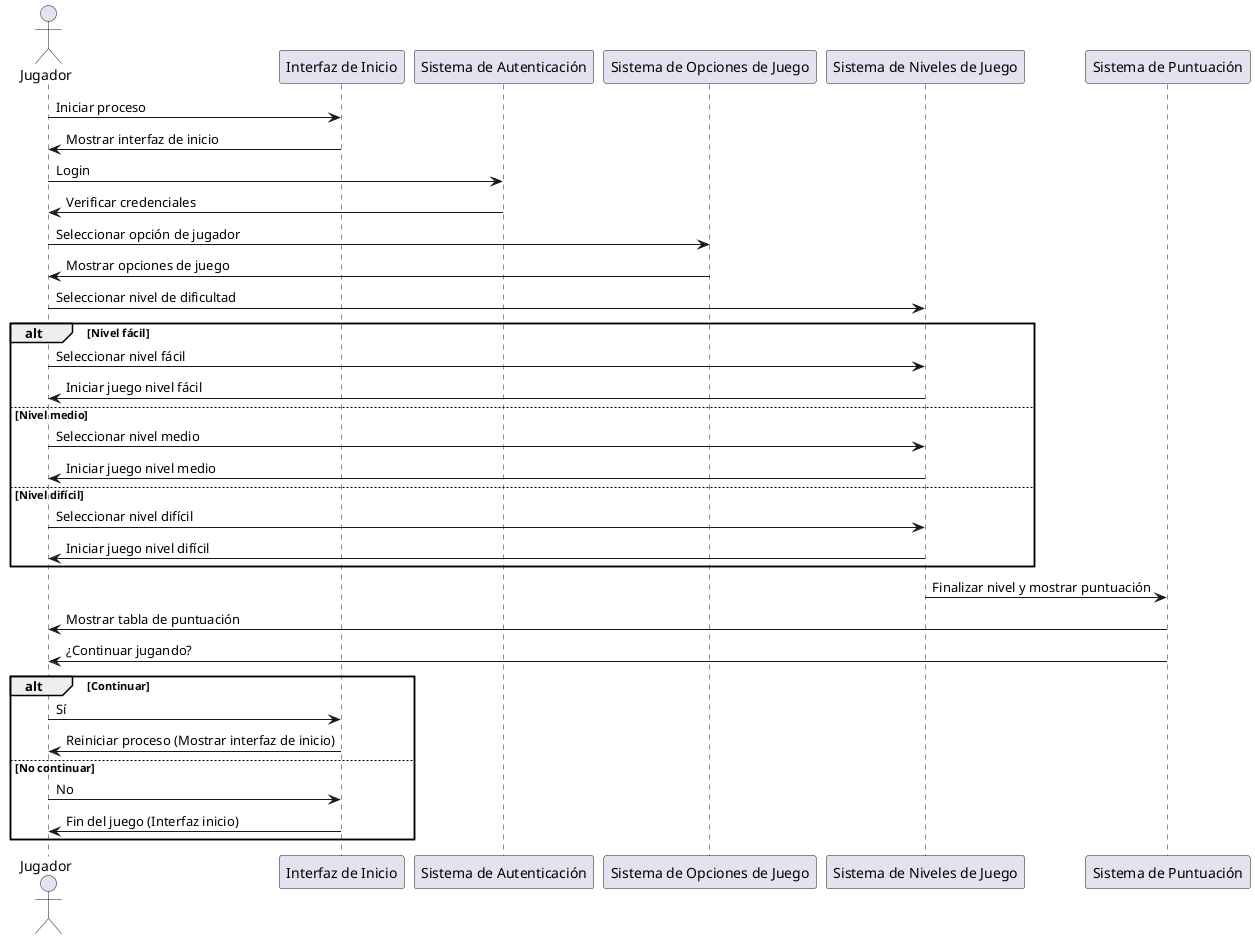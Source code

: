 @startuml general
actor Jugador
participant "Interfaz de Inicio" as InterfazInicio
participant "Sistema de Autenticación" as Autenticacion
participant "Sistema de Opciones de Juego" as OpcionesJuego
participant "Sistema de Niveles de Juego" as NivelesJuego
participant "Sistema de Puntuación" as Puntuacion

Jugador -> InterfazInicio: Iniciar proceso
InterfazInicio -> Jugador: Mostrar interfaz de inicio
Jugador -> Autenticacion: Login
Autenticacion -> Jugador: Verificar credenciales
Jugador -> OpcionesJuego: Seleccionar opción de jugador
OpcionesJuego -> Jugador: Mostrar opciones de juego
Jugador -> NivelesJuego: Seleccionar nivel de dificultad
alt Nivel fácil
    Jugador -> NivelesJuego: Seleccionar nivel fácil
    NivelesJuego -> Jugador: Iniciar juego nivel fácil
else Nivel medio
    Jugador -> NivelesJuego: Seleccionar nivel medio
    NivelesJuego -> Jugador: Iniciar juego nivel medio
else Nivel difícil
    Jugador -> NivelesJuego: Seleccionar nivel difícil
    NivelesJuego -> Jugador: Iniciar juego nivel difícil
end
NivelesJuego -> Puntuacion: Finalizar nivel y mostrar puntuación
Puntuacion -> Jugador: Mostrar tabla de puntuación
Puntuacion -> Jugador: ¿Continuar jugando?
alt Continuar
    Jugador -> InterfazInicio: Sí
    InterfazInicio -> Jugador: Reiniciar proceso (Mostrar interfaz de inicio)
else No continuar
    Jugador -> InterfazInicio: No
    InterfazInicio -> Jugador: Fin del juego (Interfaz inicio)
end
@enduml

